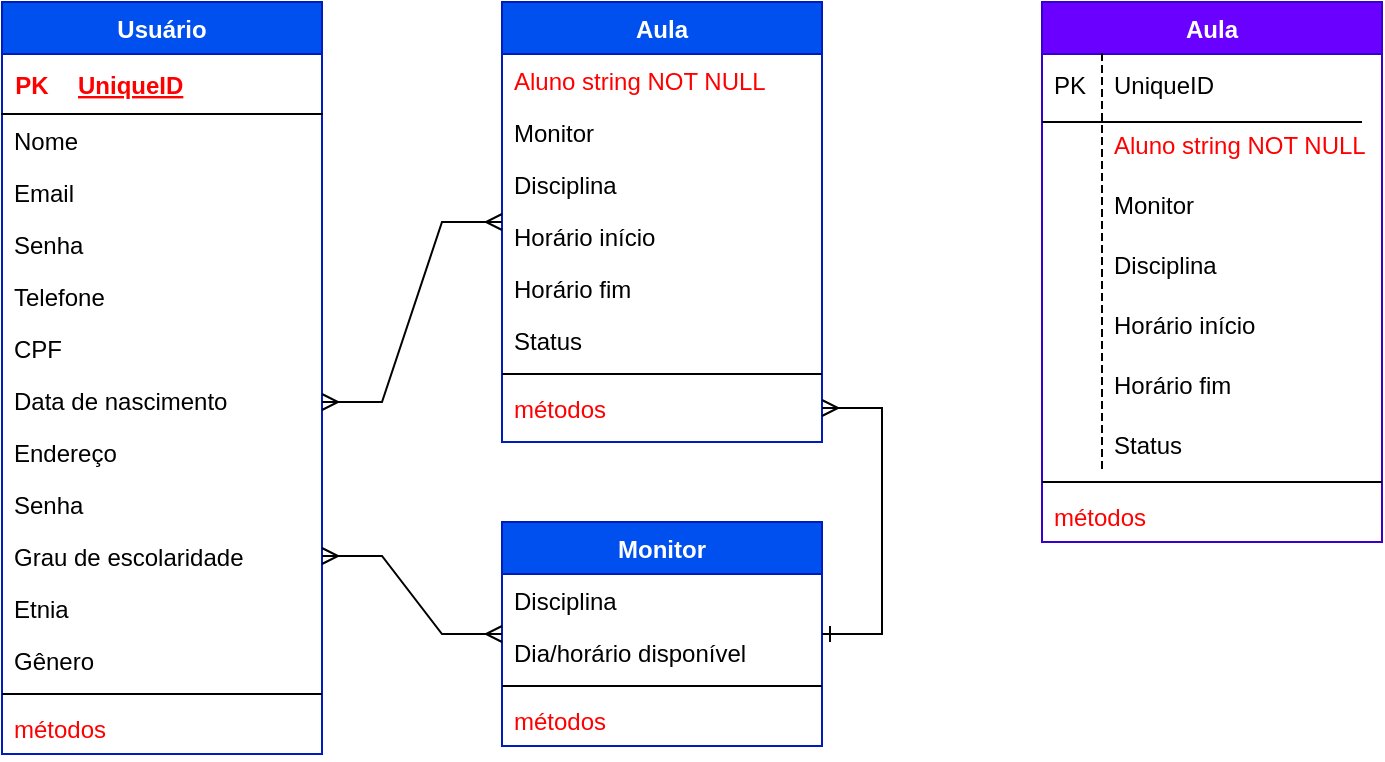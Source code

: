 <mxfile version="20.1.1" type="github">
  <diagram id="kqs5eeEmJJIsxKedB7xC" name="Page-1">
    <mxGraphModel dx="868" dy="482" grid="1" gridSize="10" guides="1" tooltips="1" connect="1" arrows="1" fold="1" page="1" pageScale="1" pageWidth="827" pageHeight="1169" math="0" shadow="0">
      <root>
        <mxCell id="0" />
        <mxCell id="1" parent="0" />
        <mxCell id="mBvD61I-dTzUrRSu8Mbg-1" value="Usuário" style="swimlane;fontStyle=1;align=center;verticalAlign=top;childLayout=stackLayout;horizontal=1;startSize=26;horizontalStack=0;resizeParent=1;resizeLast=0;collapsible=1;marginBottom=0;rounded=0;shadow=0;strokeWidth=1;fillColor=#0050ef;strokeColor=#001DBC;fontColor=#ffffff;" parent="1" vertex="1">
          <mxGeometry x="30" y="40" width="160" height="376" as="geometry">
            <mxRectangle x="230" y="140" width="160" height="26" as="alternateBounds" />
          </mxGeometry>
        </mxCell>
        <mxCell id="KeHa9Bvy7D6DvA_QTyWj-38" value="" style="shape=table;startSize=0;container=1;collapsible=1;childLayout=tableLayout;fixedRows=1;rowLines=0;fontStyle=0;align=center;resizeLast=1;strokeColor=none;fillColor=none;collapsible=0;" vertex="1" parent="mBvD61I-dTzUrRSu8Mbg-1">
          <mxGeometry y="26" width="160" height="30" as="geometry" />
        </mxCell>
        <mxCell id="KeHa9Bvy7D6DvA_QTyWj-39" value="" style="shape=tableRow;horizontal=0;startSize=0;swimlaneHead=0;swimlaneBody=0;fillColor=none;collapsible=0;dropTarget=0;points=[[0,0.5],[1,0.5]];portConstraint=eastwest;top=0;left=0;right=0;bottom=1;" vertex="1" parent="KeHa9Bvy7D6DvA_QTyWj-38">
          <mxGeometry width="160" height="30" as="geometry" />
        </mxCell>
        <mxCell id="KeHa9Bvy7D6DvA_QTyWj-40" value="PK" style="shape=partialRectangle;connectable=0;fillColor=none;top=0;left=0;bottom=0;right=0;fontStyle=1;overflow=hidden;fontColor=#FF0000;" vertex="1" parent="KeHa9Bvy7D6DvA_QTyWj-39">
          <mxGeometry width="30" height="30" as="geometry">
            <mxRectangle width="30" height="30" as="alternateBounds" />
          </mxGeometry>
        </mxCell>
        <mxCell id="KeHa9Bvy7D6DvA_QTyWj-41" value="UniqueID" style="shape=partialRectangle;connectable=0;fillColor=none;top=0;left=0;bottom=0;right=0;align=left;spacingLeft=6;fontStyle=5;overflow=hidden;fontColor=#FF0000;" vertex="1" parent="KeHa9Bvy7D6DvA_QTyWj-39">
          <mxGeometry x="30" width="130" height="30" as="geometry">
            <mxRectangle width="130" height="30" as="alternateBounds" />
          </mxGeometry>
        </mxCell>
        <mxCell id="mBvD61I-dTzUrRSu8Mbg-2" value="Nome" style="text;align=left;verticalAlign=top;spacingLeft=4;spacingRight=4;overflow=hidden;rotatable=0;points=[[0,0.5],[1,0.5]];portConstraint=eastwest;" parent="mBvD61I-dTzUrRSu8Mbg-1" vertex="1">
          <mxGeometry y="56" width="160" height="26" as="geometry" />
        </mxCell>
        <mxCell id="mBvD61I-dTzUrRSu8Mbg-3" value="Email" style="text;align=left;verticalAlign=top;spacingLeft=4;spacingRight=4;overflow=hidden;rotatable=0;points=[[0,0.5],[1,0.5]];portConstraint=eastwest;rounded=0;shadow=0;html=0;" parent="mBvD61I-dTzUrRSu8Mbg-1" vertex="1">
          <mxGeometry y="82" width="160" height="26" as="geometry" />
        </mxCell>
        <mxCell id="mBvD61I-dTzUrRSu8Mbg-4" value="Senha" style="text;align=left;verticalAlign=top;spacingLeft=4;spacingRight=4;overflow=hidden;rotatable=0;points=[[0,0.5],[1,0.5]];portConstraint=eastwest;rounded=0;shadow=0;html=0;" parent="mBvD61I-dTzUrRSu8Mbg-1" vertex="1">
          <mxGeometry y="108" width="160" height="26" as="geometry" />
        </mxCell>
        <mxCell id="mBvD61I-dTzUrRSu8Mbg-5" value="Telefone" style="text;align=left;verticalAlign=top;spacingLeft=4;spacingRight=4;overflow=hidden;rotatable=0;points=[[0,0.5],[1,0.5]];portConstraint=eastwest;rounded=0;shadow=0;html=0;" parent="mBvD61I-dTzUrRSu8Mbg-1" vertex="1">
          <mxGeometry y="134" width="160" height="26" as="geometry" />
        </mxCell>
        <mxCell id="mBvD61I-dTzUrRSu8Mbg-6" value="CPF" style="text;align=left;verticalAlign=top;spacingLeft=4;spacingRight=4;overflow=hidden;rotatable=0;points=[[0,0.5],[1,0.5]];portConstraint=eastwest;rounded=0;shadow=0;html=0;" parent="mBvD61I-dTzUrRSu8Mbg-1" vertex="1">
          <mxGeometry y="160" width="160" height="26" as="geometry" />
        </mxCell>
        <mxCell id="mBvD61I-dTzUrRSu8Mbg-7" value="Data de nascimento" style="text;align=left;verticalAlign=top;spacingLeft=4;spacingRight=4;overflow=hidden;rotatable=0;points=[[0,0.5],[1,0.5]];portConstraint=eastwest;rounded=0;shadow=0;html=0;" parent="mBvD61I-dTzUrRSu8Mbg-1" vertex="1">
          <mxGeometry y="186" width="160" height="26" as="geometry" />
        </mxCell>
        <mxCell id="mBvD61I-dTzUrRSu8Mbg-8" value="Endereço" style="text;align=left;verticalAlign=top;spacingLeft=4;spacingRight=4;overflow=hidden;rotatable=0;points=[[0,0.5],[1,0.5]];portConstraint=eastwest;rounded=0;shadow=0;html=0;" parent="mBvD61I-dTzUrRSu8Mbg-1" vertex="1">
          <mxGeometry y="212" width="160" height="26" as="geometry" />
        </mxCell>
        <mxCell id="mBvD61I-dTzUrRSu8Mbg-9" value="Senha" style="text;align=left;verticalAlign=top;spacingLeft=4;spacingRight=4;overflow=hidden;rotatable=0;points=[[0,0.5],[1,0.5]];portConstraint=eastwest;rounded=0;shadow=0;html=0;" parent="mBvD61I-dTzUrRSu8Mbg-1" vertex="1">
          <mxGeometry y="238" width="160" height="26" as="geometry" />
        </mxCell>
        <mxCell id="mBvD61I-dTzUrRSu8Mbg-10" value="Grau de escolaridade" style="text;align=left;verticalAlign=top;spacingLeft=4;spacingRight=4;overflow=hidden;rotatable=0;points=[[0,0.5],[1,0.5]];portConstraint=eastwest;rounded=0;shadow=0;html=0;" parent="mBvD61I-dTzUrRSu8Mbg-1" vertex="1">
          <mxGeometry y="264" width="160" height="26" as="geometry" />
        </mxCell>
        <mxCell id="mBvD61I-dTzUrRSu8Mbg-11" value="Etnia" style="text;align=left;verticalAlign=top;spacingLeft=4;spacingRight=4;overflow=hidden;rotatable=0;points=[[0,0.5],[1,0.5]];portConstraint=eastwest;rounded=0;shadow=0;html=0;" parent="mBvD61I-dTzUrRSu8Mbg-1" vertex="1">
          <mxGeometry y="290" width="160" height="26" as="geometry" />
        </mxCell>
        <mxCell id="mBvD61I-dTzUrRSu8Mbg-12" value="Gênero" style="text;align=left;verticalAlign=top;spacingLeft=4;spacingRight=4;overflow=hidden;rotatable=0;points=[[0,0.5],[1,0.5]];portConstraint=eastwest;rounded=0;shadow=0;html=0;" parent="mBvD61I-dTzUrRSu8Mbg-1" vertex="1">
          <mxGeometry y="316" width="160" height="26" as="geometry" />
        </mxCell>
        <mxCell id="mBvD61I-dTzUrRSu8Mbg-13" value="" style="line;html=1;strokeWidth=1;align=left;verticalAlign=middle;spacingTop=-1;spacingLeft=3;spacingRight=3;rotatable=0;labelPosition=right;points=[];portConstraint=eastwest;" parent="mBvD61I-dTzUrRSu8Mbg-1" vertex="1">
          <mxGeometry y="342" width="160" height="8" as="geometry" />
        </mxCell>
        <mxCell id="mBvD61I-dTzUrRSu8Mbg-14" value="métodos" style="text;align=left;verticalAlign=top;spacingLeft=4;spacingRight=4;overflow=hidden;rotatable=0;points=[[0,0.5],[1,0.5]];portConstraint=eastwest;fontColor=#FF0000;" parent="mBvD61I-dTzUrRSu8Mbg-1" vertex="1">
          <mxGeometry y="350" width="160" height="26" as="geometry" />
        </mxCell>
        <mxCell id="mBvD61I-dTzUrRSu8Mbg-15" value="Monitor" style="swimlane;fontStyle=1;align=center;verticalAlign=top;childLayout=stackLayout;horizontal=1;startSize=26;horizontalStack=0;resizeParent=1;resizeLast=0;collapsible=1;marginBottom=0;rounded=0;shadow=0;strokeWidth=1;fillColor=#0050ef;fontColor=#ffffff;strokeColor=#001DBC;" parent="1" vertex="1">
          <mxGeometry x="280" y="300" width="160" height="112" as="geometry">
            <mxRectangle x="340" y="380" width="170" height="26" as="alternateBounds" />
          </mxGeometry>
        </mxCell>
        <mxCell id="mBvD61I-dTzUrRSu8Mbg-16" value="Disciplina" style="text;align=left;verticalAlign=top;spacingLeft=4;spacingRight=4;overflow=hidden;rotatable=0;points=[[0,0.5],[1,0.5]];portConstraint=eastwest;" parent="mBvD61I-dTzUrRSu8Mbg-15" vertex="1">
          <mxGeometry y="26" width="160" height="26" as="geometry" />
        </mxCell>
        <mxCell id="mBvD61I-dTzUrRSu8Mbg-17" value="Dia/horário disponível" style="text;align=left;verticalAlign=top;spacingLeft=4;spacingRight=4;overflow=hidden;rotatable=0;points=[[0,0.5],[1,0.5]];portConstraint=eastwest;" parent="mBvD61I-dTzUrRSu8Mbg-15" vertex="1">
          <mxGeometry y="52" width="160" height="26" as="geometry" />
        </mxCell>
        <mxCell id="mBvD61I-dTzUrRSu8Mbg-18" value="" style="line;html=1;strokeWidth=1;align=left;verticalAlign=middle;spacingTop=-1;spacingLeft=3;spacingRight=3;rotatable=0;labelPosition=right;points=[];portConstraint=eastwest;" parent="mBvD61I-dTzUrRSu8Mbg-15" vertex="1">
          <mxGeometry y="78" width="160" height="8" as="geometry" />
        </mxCell>
        <mxCell id="mBvD61I-dTzUrRSu8Mbg-19" value="métodos" style="text;align=left;verticalAlign=top;spacingLeft=4;spacingRight=4;overflow=hidden;rotatable=0;points=[[0,0.5],[1,0.5]];portConstraint=eastwest;fontColor=#FF0000;" parent="mBvD61I-dTzUrRSu8Mbg-15" vertex="1">
          <mxGeometry y="86" width="160" height="26" as="geometry" />
        </mxCell>
        <mxCell id="mBvD61I-dTzUrRSu8Mbg-21" value="Aula" style="swimlane;fontStyle=1;align=center;verticalAlign=top;childLayout=stackLayout;horizontal=1;startSize=26;horizontalStack=0;resizeParent=1;resizeLast=0;collapsible=1;marginBottom=0;rounded=0;shadow=0;strokeWidth=1;fillColor=#0050ef;fontColor=#ffffff;strokeColor=#001DBC;" parent="1" vertex="1">
          <mxGeometry x="280" y="40" width="160" height="220" as="geometry">
            <mxRectangle x="550" y="140" width="160" height="26" as="alternateBounds" />
          </mxGeometry>
        </mxCell>
        <mxCell id="mBvD61I-dTzUrRSu8Mbg-22" value="Aluno string NOT NULL" style="text;align=left;verticalAlign=top;spacingLeft=4;spacingRight=4;overflow=hidden;rotatable=0;points=[[0,0.5],[1,0.5]];portConstraint=eastwest;fontColor=#FF0000;" parent="mBvD61I-dTzUrRSu8Mbg-21" vertex="1">
          <mxGeometry y="26" width="160" height="26" as="geometry" />
        </mxCell>
        <mxCell id="KeHa9Bvy7D6DvA_QTyWj-48" value="Monitor" style="text;align=left;verticalAlign=top;spacingLeft=4;spacingRight=4;overflow=hidden;rotatable=0;points=[[0,0.5],[1,0.5]];portConstraint=eastwest;rounded=0;shadow=0;html=0;" vertex="1" parent="mBvD61I-dTzUrRSu8Mbg-21">
          <mxGeometry y="52" width="160" height="26" as="geometry" />
        </mxCell>
        <mxCell id="mBvD61I-dTzUrRSu8Mbg-24" value="Disciplina" style="text;align=left;verticalAlign=top;spacingLeft=4;spacingRight=4;overflow=hidden;rotatable=0;points=[[0,0.5],[1,0.5]];portConstraint=eastwest;rounded=0;shadow=0;html=0;" parent="mBvD61I-dTzUrRSu8Mbg-21" vertex="1">
          <mxGeometry y="78" width="160" height="26" as="geometry" />
        </mxCell>
        <mxCell id="mBvD61I-dTzUrRSu8Mbg-25" value="Horário início" style="text;align=left;verticalAlign=top;spacingLeft=4;spacingRight=4;overflow=hidden;rotatable=0;points=[[0,0.5],[1,0.5]];portConstraint=eastwest;rounded=0;shadow=0;html=0;" parent="mBvD61I-dTzUrRSu8Mbg-21" vertex="1">
          <mxGeometry y="104" width="160" height="26" as="geometry" />
        </mxCell>
        <mxCell id="mBvD61I-dTzUrRSu8Mbg-26" value="Horário fim" style="text;align=left;verticalAlign=top;spacingLeft=4;spacingRight=4;overflow=hidden;rotatable=0;points=[[0,0.5],[1,0.5]];portConstraint=eastwest;rounded=0;shadow=0;html=0;" parent="mBvD61I-dTzUrRSu8Mbg-21" vertex="1">
          <mxGeometry y="130" width="160" height="26" as="geometry" />
        </mxCell>
        <mxCell id="mBvD61I-dTzUrRSu8Mbg-27" value="Status" style="text;align=left;verticalAlign=top;spacingLeft=4;spacingRight=4;overflow=hidden;rotatable=0;points=[[0,0.5],[1,0.5]];portConstraint=eastwest;rounded=0;shadow=0;html=0;" parent="mBvD61I-dTzUrRSu8Mbg-21" vertex="1">
          <mxGeometry y="156" width="160" height="26" as="geometry" />
        </mxCell>
        <mxCell id="mBvD61I-dTzUrRSu8Mbg-28" value="" style="line;html=1;strokeWidth=1;align=left;verticalAlign=middle;spacingTop=-1;spacingLeft=3;spacingRight=3;rotatable=0;labelPosition=right;points=[];portConstraint=eastwest;" parent="mBvD61I-dTzUrRSu8Mbg-21" vertex="1">
          <mxGeometry y="182" width="160" height="8" as="geometry" />
        </mxCell>
        <mxCell id="mBvD61I-dTzUrRSu8Mbg-29" value="métodos" style="text;align=left;verticalAlign=top;spacingLeft=4;spacingRight=4;overflow=hidden;rotatable=0;points=[[0,0.5],[1,0.5]];portConstraint=eastwest;fontColor=#FF0000;" parent="mBvD61I-dTzUrRSu8Mbg-21" vertex="1">
          <mxGeometry y="190" width="160" height="26" as="geometry" />
        </mxCell>
        <mxCell id="KeHa9Bvy7D6DvA_QTyWj-50" value="" style="edgeStyle=entityRelationEdgeStyle;fontSize=12;html=1;endArrow=ERmany;endFill=0;startArrow=ERmany;rounded=0;startFill=0;" edge="1" parent="1" target="mBvD61I-dTzUrRSu8Mbg-21">
          <mxGeometry width="100" height="100" relative="1" as="geometry">
            <mxPoint x="190" y="240" as="sourcePoint" />
            <mxPoint x="290" y="140" as="targetPoint" />
          </mxGeometry>
        </mxCell>
        <mxCell id="KeHa9Bvy7D6DvA_QTyWj-52" value="" style="edgeStyle=entityRelationEdgeStyle;fontSize=12;html=1;endArrow=ERmany;endFill=0;startArrow=ERmany;rounded=0;startFill=0;" edge="1" parent="1" source="mBvD61I-dTzUrRSu8Mbg-10" target="mBvD61I-dTzUrRSu8Mbg-15">
          <mxGeometry width="100" height="100" relative="1" as="geometry">
            <mxPoint x="90" y="399" as="sourcePoint" />
            <mxPoint x="20" y="530" as="targetPoint" />
          </mxGeometry>
        </mxCell>
        <mxCell id="KeHa9Bvy7D6DvA_QTyWj-53" value="" style="edgeStyle=entityRelationEdgeStyle;fontSize=12;html=1;endArrow=ERone;endFill=0;startArrow=ERmany;rounded=0;startFill=0;" edge="1" parent="1" source="mBvD61I-dTzUrRSu8Mbg-29" target="mBvD61I-dTzUrRSu8Mbg-15">
          <mxGeometry width="100" height="100" relative="1" as="geometry">
            <mxPoint x="330" y="222" as="sourcePoint" />
            <mxPoint x="459" y="311" as="targetPoint" />
          </mxGeometry>
        </mxCell>
        <mxCell id="KeHa9Bvy7D6DvA_QTyWj-57" value="Aula" style="swimlane;fontStyle=1;align=center;verticalAlign=top;childLayout=stackLayout;horizontal=1;startSize=26;horizontalStack=0;resizeParent=1;resizeLast=0;collapsible=1;marginBottom=0;rounded=0;shadow=0;strokeWidth=1;fillColor=#6a00ff;fontColor=#ffffff;strokeColor=#3700CC;" vertex="1" parent="1">
          <mxGeometry x="550" y="40" width="170" height="270" as="geometry">
            <mxRectangle x="550" y="140" width="160" height="26" as="alternateBounds" />
          </mxGeometry>
        </mxCell>
        <mxCell id="KeHa9Bvy7D6DvA_QTyWj-82" value="UniqueID" style="shape=partialRectangle;fillColor=none;align=left;verticalAlign=middle;strokeColor=none;spacingLeft=34;rotatable=0;points=[[0,0.5],[1,0.5]];portConstraint=eastwest;dropTarget=0;fontColor=#000000;" vertex="1" parent="KeHa9Bvy7D6DvA_QTyWj-57">
          <mxGeometry y="26" width="170" height="30" as="geometry" />
        </mxCell>
        <mxCell id="KeHa9Bvy7D6DvA_QTyWj-83" value="PK" style="shape=partialRectangle;top=0;left=0;bottom=0;fillColor=none;stokeWidth=1;dashed=1;align=left;verticalAlign=middle;spacingLeft=4;spacingRight=4;overflow=hidden;rotatable=0;points=[];portConstraint=eastwest;part=1;fontColor=#000000;" vertex="1" connectable="0" parent="KeHa9Bvy7D6DvA_QTyWj-82">
          <mxGeometry width="30" height="30" as="geometry" />
        </mxCell>
        <mxCell id="KeHa9Bvy7D6DvA_QTyWj-84" value="" style="endArrow=none;html=1;rounded=0;fontColor=#000000;" edge="1" parent="KeHa9Bvy7D6DvA_QTyWj-57">
          <mxGeometry relative="1" as="geometry">
            <mxPoint y="60" as="sourcePoint" />
            <mxPoint x="160" y="60" as="targetPoint" />
          </mxGeometry>
        </mxCell>
        <mxCell id="KeHa9Bvy7D6DvA_QTyWj-66" value="Aluno string NOT NULL" style="shape=partialRectangle;fillColor=none;align=left;verticalAlign=middle;strokeColor=none;spacingLeft=34;rotatable=0;points=[[0,0.5],[1,0.5]];portConstraint=eastwest;dropTarget=0;fontColor=#FF0000;" vertex="1" parent="KeHa9Bvy7D6DvA_QTyWj-57">
          <mxGeometry y="56" width="170" height="30" as="geometry" />
        </mxCell>
        <mxCell id="KeHa9Bvy7D6DvA_QTyWj-67" value="" style="shape=partialRectangle;top=0;left=0;bottom=0;fillColor=none;stokeWidth=1;dashed=1;align=left;verticalAlign=middle;spacingLeft=4;spacingRight=4;overflow=hidden;rotatable=0;points=[];portConstraint=eastwest;part=1;fontColor=#FF0000;" vertex="1" connectable="0" parent="KeHa9Bvy7D6DvA_QTyWj-66">
          <mxGeometry width="30" height="30" as="geometry" />
        </mxCell>
        <mxCell id="KeHa9Bvy7D6DvA_QTyWj-74" value="Monitor" style="shape=partialRectangle;fillColor=none;align=left;verticalAlign=middle;strokeColor=none;spacingLeft=34;rotatable=0;points=[[0,0.5],[1,0.5]];portConstraint=eastwest;dropTarget=0;fontColor=#000000;" vertex="1" parent="KeHa9Bvy7D6DvA_QTyWj-57">
          <mxGeometry y="86" width="170" height="30" as="geometry" />
        </mxCell>
        <mxCell id="KeHa9Bvy7D6DvA_QTyWj-75" value="" style="shape=partialRectangle;top=0;left=0;bottom=0;fillColor=none;stokeWidth=1;dashed=1;align=left;verticalAlign=middle;spacingLeft=4;spacingRight=4;overflow=hidden;rotatable=0;points=[];portConstraint=eastwest;part=1;fontColor=#FF0000;" vertex="1" connectable="0" parent="KeHa9Bvy7D6DvA_QTyWj-74">
          <mxGeometry width="30" height="30" as="geometry" />
        </mxCell>
        <mxCell id="KeHa9Bvy7D6DvA_QTyWj-68" value="Disciplina" style="shape=partialRectangle;fillColor=none;align=left;verticalAlign=middle;strokeColor=none;spacingLeft=34;rotatable=0;points=[[0,0.5],[1,0.5]];portConstraint=eastwest;dropTarget=0;fontColor=#000000;" vertex="1" parent="KeHa9Bvy7D6DvA_QTyWj-57">
          <mxGeometry y="116" width="170" height="30" as="geometry" />
        </mxCell>
        <mxCell id="KeHa9Bvy7D6DvA_QTyWj-69" value="" style="shape=partialRectangle;top=0;left=0;bottom=0;fillColor=none;stokeWidth=1;dashed=1;align=left;verticalAlign=middle;spacingLeft=4;spacingRight=4;overflow=hidden;rotatable=0;points=[];portConstraint=eastwest;part=1;fontColor=#FF0000;" vertex="1" connectable="0" parent="KeHa9Bvy7D6DvA_QTyWj-68">
          <mxGeometry width="30" height="30" as="geometry" />
        </mxCell>
        <mxCell id="KeHa9Bvy7D6DvA_QTyWj-72" value="Horário início" style="shape=partialRectangle;fillColor=none;align=left;verticalAlign=middle;strokeColor=none;spacingLeft=34;rotatable=0;points=[[0,0.5],[1,0.5]];portConstraint=eastwest;dropTarget=0;fontColor=#000000;" vertex="1" parent="KeHa9Bvy7D6DvA_QTyWj-57">
          <mxGeometry y="146" width="170" height="30" as="geometry" />
        </mxCell>
        <mxCell id="KeHa9Bvy7D6DvA_QTyWj-73" value="" style="shape=partialRectangle;top=0;left=0;bottom=0;fillColor=none;stokeWidth=1;dashed=1;align=left;verticalAlign=middle;spacingLeft=4;spacingRight=4;overflow=hidden;rotatable=0;points=[];portConstraint=eastwest;part=1;fontColor=#FF0000;" vertex="1" connectable="0" parent="KeHa9Bvy7D6DvA_QTyWj-72">
          <mxGeometry width="30" height="30" as="geometry" />
        </mxCell>
        <mxCell id="KeHa9Bvy7D6DvA_QTyWj-76" value="Horário fim" style="shape=partialRectangle;fillColor=none;align=left;verticalAlign=middle;strokeColor=none;spacingLeft=34;rotatable=0;points=[[0,0.5],[1,0.5]];portConstraint=eastwest;dropTarget=0;fontColor=#000000;" vertex="1" parent="KeHa9Bvy7D6DvA_QTyWj-57">
          <mxGeometry y="176" width="170" height="30" as="geometry" />
        </mxCell>
        <mxCell id="KeHa9Bvy7D6DvA_QTyWj-77" value="" style="shape=partialRectangle;top=0;left=0;bottom=0;fillColor=none;stokeWidth=1;dashed=1;align=left;verticalAlign=middle;spacingLeft=4;spacingRight=4;overflow=hidden;rotatable=0;points=[];portConstraint=eastwest;part=1;fontColor=#FF0000;" vertex="1" connectable="0" parent="KeHa9Bvy7D6DvA_QTyWj-76">
          <mxGeometry width="30" height="30" as="geometry" />
        </mxCell>
        <mxCell id="KeHa9Bvy7D6DvA_QTyWj-70" value="Status" style="shape=partialRectangle;fillColor=none;align=left;verticalAlign=middle;strokeColor=none;spacingLeft=34;rotatable=0;points=[[0,0.5],[1,0.5]];portConstraint=eastwest;dropTarget=0;fontColor=#000000;" vertex="1" parent="KeHa9Bvy7D6DvA_QTyWj-57">
          <mxGeometry y="206" width="170" height="30" as="geometry" />
        </mxCell>
        <mxCell id="KeHa9Bvy7D6DvA_QTyWj-71" value="" style="shape=partialRectangle;top=0;left=0;bottom=0;fillColor=none;stokeWidth=1;dashed=1;align=left;verticalAlign=middle;spacingLeft=4;spacingRight=4;overflow=hidden;rotatable=0;points=[];portConstraint=eastwest;part=1;fontColor=#FF0000;" vertex="1" connectable="0" parent="KeHa9Bvy7D6DvA_QTyWj-70">
          <mxGeometry width="30" height="30" as="geometry" />
        </mxCell>
        <mxCell id="KeHa9Bvy7D6DvA_QTyWj-64" value="" style="line;html=1;strokeWidth=1;align=left;verticalAlign=middle;spacingTop=-1;spacingLeft=3;spacingRight=3;rotatable=0;labelPosition=right;points=[];portConstraint=eastwest;" vertex="1" parent="KeHa9Bvy7D6DvA_QTyWj-57">
          <mxGeometry y="236" width="170" height="8" as="geometry" />
        </mxCell>
        <mxCell id="KeHa9Bvy7D6DvA_QTyWj-65" value="métodos" style="text;align=left;verticalAlign=top;spacingLeft=4;spacingRight=4;overflow=hidden;rotatable=0;points=[[0,0.5],[1,0.5]];portConstraint=eastwest;fontColor=#FF0000;" vertex="1" parent="KeHa9Bvy7D6DvA_QTyWj-57">
          <mxGeometry y="244" width="170" height="26" as="geometry" />
        </mxCell>
      </root>
    </mxGraphModel>
  </diagram>
</mxfile>
